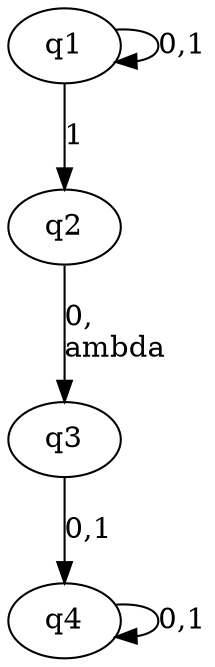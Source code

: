 digraph exampleTwo {
q1 -> q1 [label="0,1"];
q1 -> q2 [label="1"];
q2 -> q3 [label="0,\lambda"];
q3 -> q4 [label="0,1"];
q4 -> q4 [label="0,1"];
}
